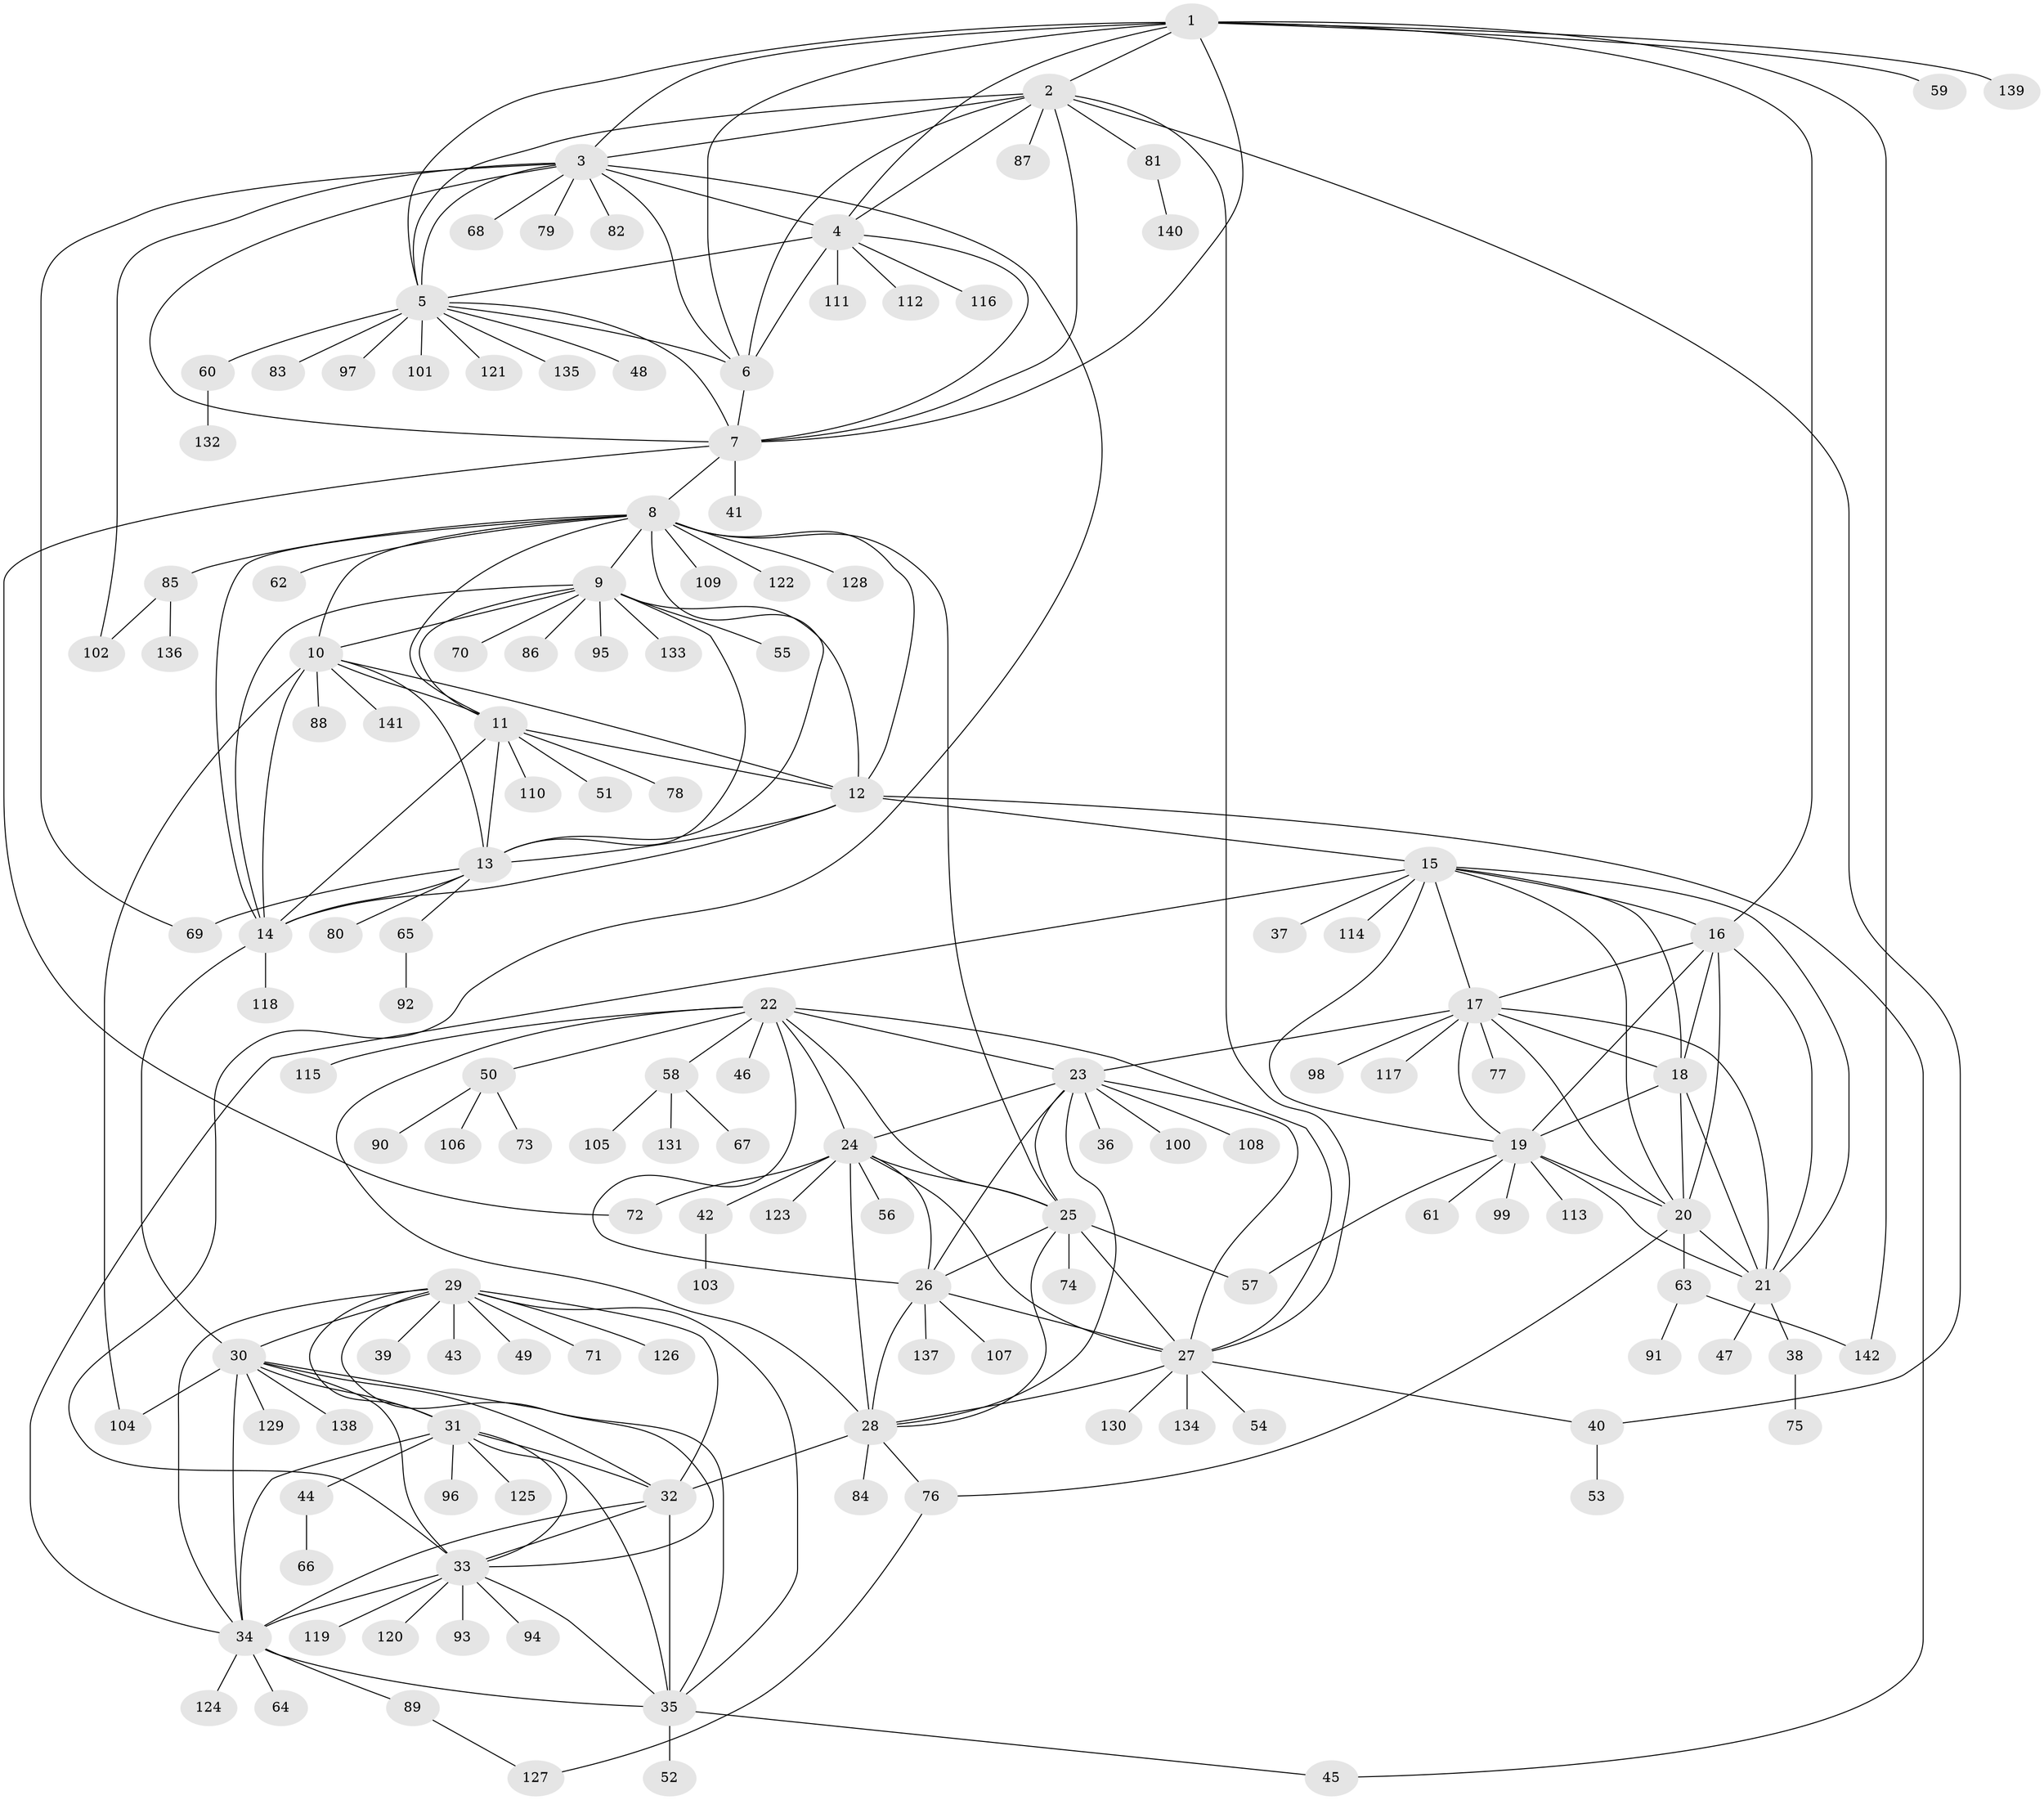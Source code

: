 // Generated by graph-tools (version 1.1) at 2025/02/03/09/25 03:02:52]
// undirected, 142 vertices, 232 edges
graph export_dot {
graph [start="1"]
  node [color=gray90,style=filled];
  1;
  2;
  3;
  4;
  5;
  6;
  7;
  8;
  9;
  10;
  11;
  12;
  13;
  14;
  15;
  16;
  17;
  18;
  19;
  20;
  21;
  22;
  23;
  24;
  25;
  26;
  27;
  28;
  29;
  30;
  31;
  32;
  33;
  34;
  35;
  36;
  37;
  38;
  39;
  40;
  41;
  42;
  43;
  44;
  45;
  46;
  47;
  48;
  49;
  50;
  51;
  52;
  53;
  54;
  55;
  56;
  57;
  58;
  59;
  60;
  61;
  62;
  63;
  64;
  65;
  66;
  67;
  68;
  69;
  70;
  71;
  72;
  73;
  74;
  75;
  76;
  77;
  78;
  79;
  80;
  81;
  82;
  83;
  84;
  85;
  86;
  87;
  88;
  89;
  90;
  91;
  92;
  93;
  94;
  95;
  96;
  97;
  98;
  99;
  100;
  101;
  102;
  103;
  104;
  105;
  106;
  107;
  108;
  109;
  110;
  111;
  112;
  113;
  114;
  115;
  116;
  117;
  118;
  119;
  120;
  121;
  122;
  123;
  124;
  125;
  126;
  127;
  128;
  129;
  130;
  131;
  132;
  133;
  134;
  135;
  136;
  137;
  138;
  139;
  140;
  141;
  142;
  1 -- 2;
  1 -- 3;
  1 -- 4;
  1 -- 5;
  1 -- 6;
  1 -- 7;
  1 -- 16;
  1 -- 59;
  1 -- 139;
  1 -- 142;
  2 -- 3;
  2 -- 4;
  2 -- 5;
  2 -- 6;
  2 -- 7;
  2 -- 27;
  2 -- 40;
  2 -- 81;
  2 -- 87;
  3 -- 4;
  3 -- 5;
  3 -- 6;
  3 -- 7;
  3 -- 33;
  3 -- 68;
  3 -- 69;
  3 -- 79;
  3 -- 82;
  3 -- 102;
  4 -- 5;
  4 -- 6;
  4 -- 7;
  4 -- 111;
  4 -- 112;
  4 -- 116;
  5 -- 6;
  5 -- 7;
  5 -- 48;
  5 -- 60;
  5 -- 83;
  5 -- 97;
  5 -- 101;
  5 -- 121;
  5 -- 135;
  6 -- 7;
  7 -- 8;
  7 -- 41;
  7 -- 72;
  8 -- 9;
  8 -- 10;
  8 -- 11;
  8 -- 12;
  8 -- 13;
  8 -- 14;
  8 -- 25;
  8 -- 62;
  8 -- 85;
  8 -- 109;
  8 -- 122;
  8 -- 128;
  9 -- 10;
  9 -- 11;
  9 -- 12;
  9 -- 13;
  9 -- 14;
  9 -- 55;
  9 -- 70;
  9 -- 86;
  9 -- 95;
  9 -- 133;
  10 -- 11;
  10 -- 12;
  10 -- 13;
  10 -- 14;
  10 -- 88;
  10 -- 104;
  10 -- 141;
  11 -- 12;
  11 -- 13;
  11 -- 14;
  11 -- 51;
  11 -- 78;
  11 -- 110;
  12 -- 13;
  12 -- 14;
  12 -- 15;
  12 -- 45;
  13 -- 14;
  13 -- 65;
  13 -- 69;
  13 -- 80;
  14 -- 30;
  14 -- 118;
  15 -- 16;
  15 -- 17;
  15 -- 18;
  15 -- 19;
  15 -- 20;
  15 -- 21;
  15 -- 34;
  15 -- 37;
  15 -- 114;
  16 -- 17;
  16 -- 18;
  16 -- 19;
  16 -- 20;
  16 -- 21;
  17 -- 18;
  17 -- 19;
  17 -- 20;
  17 -- 21;
  17 -- 23;
  17 -- 77;
  17 -- 98;
  17 -- 117;
  18 -- 19;
  18 -- 20;
  18 -- 21;
  19 -- 20;
  19 -- 21;
  19 -- 57;
  19 -- 61;
  19 -- 99;
  19 -- 113;
  20 -- 21;
  20 -- 63;
  20 -- 76;
  21 -- 38;
  21 -- 47;
  22 -- 23;
  22 -- 24;
  22 -- 25;
  22 -- 26;
  22 -- 27;
  22 -- 28;
  22 -- 46;
  22 -- 50;
  22 -- 58;
  22 -- 115;
  23 -- 24;
  23 -- 25;
  23 -- 26;
  23 -- 27;
  23 -- 28;
  23 -- 36;
  23 -- 100;
  23 -- 108;
  24 -- 25;
  24 -- 26;
  24 -- 27;
  24 -- 28;
  24 -- 42;
  24 -- 56;
  24 -- 72;
  24 -- 123;
  25 -- 26;
  25 -- 27;
  25 -- 28;
  25 -- 57;
  25 -- 74;
  26 -- 27;
  26 -- 28;
  26 -- 107;
  26 -- 137;
  27 -- 28;
  27 -- 40;
  27 -- 54;
  27 -- 130;
  27 -- 134;
  28 -- 32;
  28 -- 76;
  28 -- 84;
  29 -- 30;
  29 -- 31;
  29 -- 32;
  29 -- 33;
  29 -- 34;
  29 -- 35;
  29 -- 39;
  29 -- 43;
  29 -- 49;
  29 -- 71;
  29 -- 126;
  30 -- 31;
  30 -- 32;
  30 -- 33;
  30 -- 34;
  30 -- 35;
  30 -- 104;
  30 -- 129;
  30 -- 138;
  31 -- 32;
  31 -- 33;
  31 -- 34;
  31 -- 35;
  31 -- 44;
  31 -- 96;
  31 -- 125;
  32 -- 33;
  32 -- 34;
  32 -- 35;
  33 -- 34;
  33 -- 35;
  33 -- 93;
  33 -- 94;
  33 -- 119;
  33 -- 120;
  34 -- 35;
  34 -- 64;
  34 -- 89;
  34 -- 124;
  35 -- 45;
  35 -- 52;
  38 -- 75;
  40 -- 53;
  42 -- 103;
  44 -- 66;
  50 -- 73;
  50 -- 90;
  50 -- 106;
  58 -- 67;
  58 -- 105;
  58 -- 131;
  60 -- 132;
  63 -- 91;
  63 -- 142;
  65 -- 92;
  76 -- 127;
  81 -- 140;
  85 -- 102;
  85 -- 136;
  89 -- 127;
}
